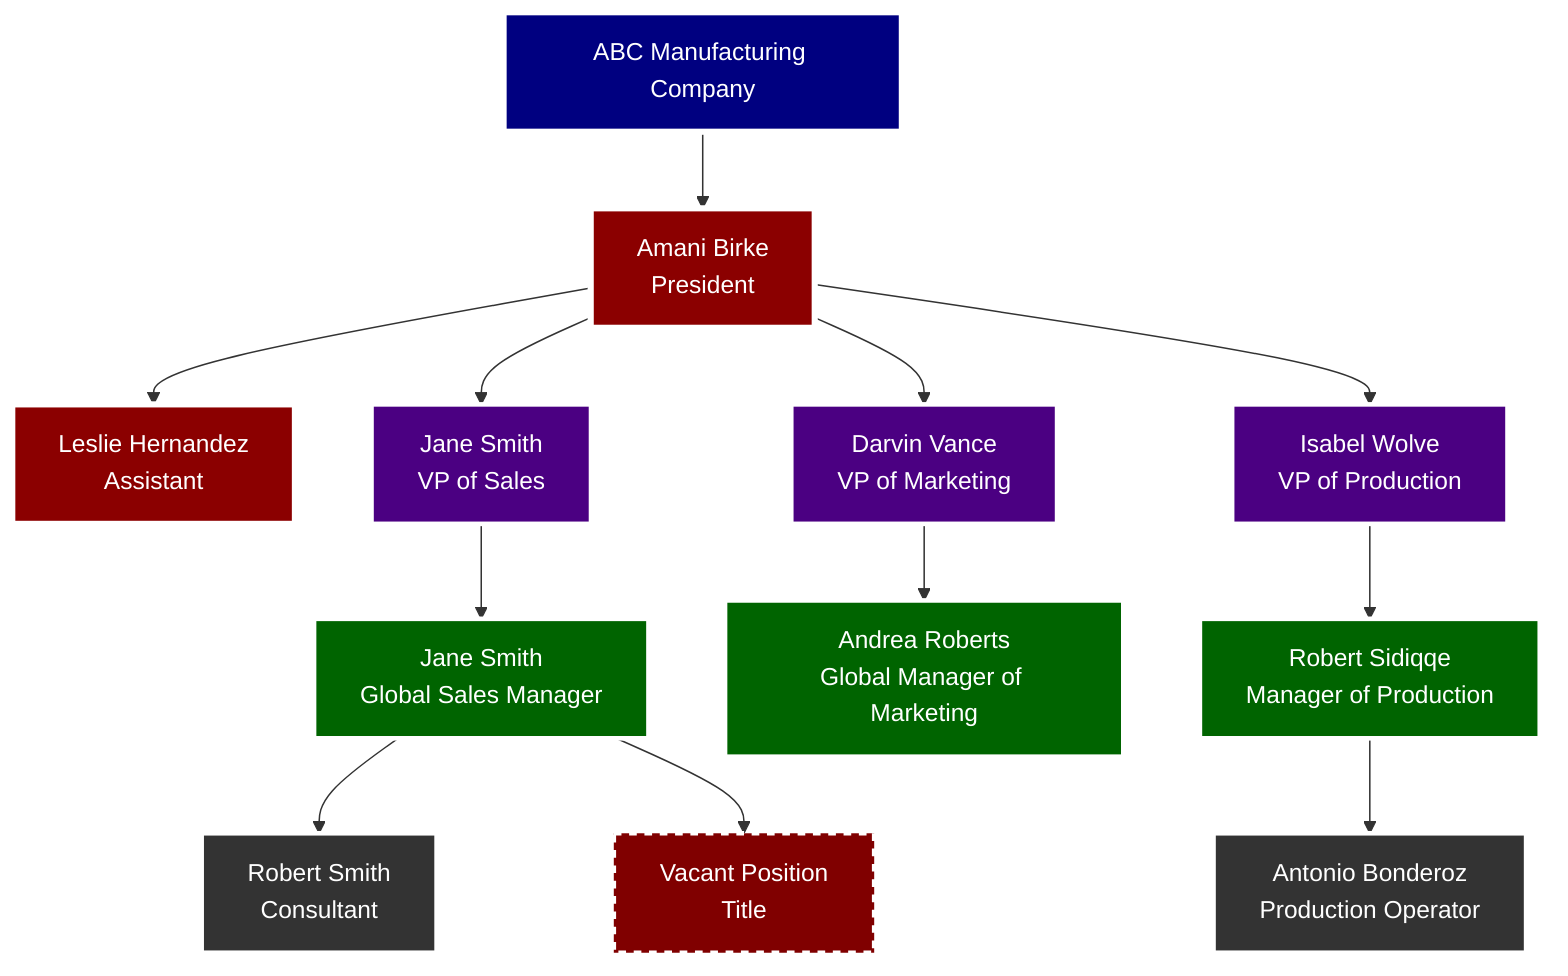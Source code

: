 flowchart TD
    %% ABC Manufacturing Company Organizational Chart
    
    %% Company and Leadership
    Company["ABC Manufacturing Company"]
    President["Amani Birke<br/>President"]
    Assistant["Leslie Hernandez<br/>Assistant"]
    
    %% Vice Presidents
    VPSales["Jane Smith<br/>VP of Sales"]
    VPMarketing["Darvin Vance<br/>VP of Marketing"]
    VPProduction["Isabel Wolve<br/>VP of Production"]
    
    %% Managers
    GlobalSalesManager["Jane Smith<br/>Global Sales Manager"]
    GlobalMarketingManager["Andrea Roberts<br/>Global Manager of Marketing"]
    ProductionManager["Robert Sidiqqe<br/>Manager of Production"]
    
    %% Staff and Other Positions
    Consultant["Robert Smith<br/>Consultant"]
    ProductionOperator["Antonio Bonderoz<br/>Production Operator"]
    VacantPosition["Vacant Position<br/>Title"]
    
    %% Organizational Hierarchy
    Company --> President
    President --> Assistant
    President --> VPSales
    President --> VPMarketing
    President --> VPProduction
    
    VPSales --> GlobalSalesManager
    VPMarketing --> GlobalMarketingManager
    VPProduction --> ProductionManager
    
    GlobalSalesManager --> Consultant
    GlobalSalesManager --> VacantPosition
    ProductionManager --> ProductionOperator
    
    %% Style classes for different organizational levels - High Contrast
    classDef company fill:#000080,stroke:#ffffff,stroke-width:4px,color:#ffffff
    classDef executive fill:#8B0000,stroke:#ffffff,stroke-width:4px,color:#ffffff
    classDef vp fill:#4B0082,stroke:#ffffff,stroke-width:3px,color:#ffffff
    classDef manager fill:#006400,stroke:#ffffff,stroke-width:3px,color:#ffffff
    classDef staff fill:#333333,stroke:#ffffff,stroke-width:3px,color:#ffffff
    classDef vacant fill:#800000,stroke:#ffffff,stroke-width:3px,color:#ffffff,stroke-dasharray: 5 5
    
    %% Apply styles
    class Company company
    class President executive
    class Assistant executive
    class VPSales,VPMarketing,VPProduction vp
    class GlobalSalesManager,GlobalMarketingManager,ProductionManager manager
    class Consultant,ProductionOperator staff
    class VacantPosition vacant